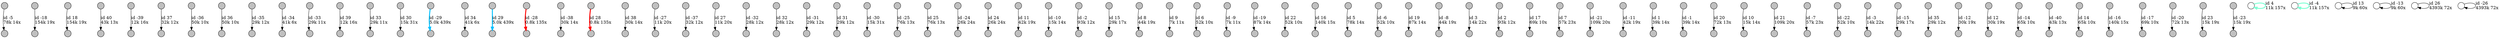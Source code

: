 digraph {
nodesep = 0.5;
node [shape = circle, label = "", height = 0.3];
"0" [style = "filled", fillcolor = "grey"];
"1" [style = "filled", fillcolor = "grey"];
"2" [style = "filled", fillcolor = "grey"];
"3" [style = "filled", fillcolor = "grey"];
"4" [style = "filled", fillcolor = "grey"];
"5" [style = "filled", fillcolor = "grey"];
"6" [style = "filled", fillcolor = "grey"];
"7" [style = "filled", fillcolor = "grey"];
"8" [style = "filled", fillcolor = "grey"];
"9" [style = "filled", fillcolor = "grey"];
"10" [style = "filled", fillcolor = "grey"];
"11" [style = "filled", fillcolor = "grey"];
"12" [style = "filled", fillcolor = "grey"];
"13" [style = "filled", fillcolor = "grey"];
"14" [style = "filled", fillcolor = "grey"];
"15" [style = "filled", fillcolor = "grey"];
"16" [style = "filled", fillcolor = "grey"];
"17" [style = "filled", fillcolor = "grey"];
"18" [style = "filled", fillcolor = "grey"];
"19" [style = "filled", fillcolor = "grey"];
"20" [style = "filled", fillcolor = "grey"];
"21" [style = "filled", fillcolor = "grey"];
"22" [style = "filled", fillcolor = "grey"];
"23" [style = "filled", fillcolor = "grey"];
"24" [style = "filled", fillcolor = "grey"];
"25" [style = "filled", fillcolor = "grey"];
"26" [style = "filled", fillcolor = "grey"];
"27" [style = "filled", fillcolor = "grey"];
"28" [style = "filled", fillcolor = "grey"];
"29" [style = "filled", fillcolor = "grey"];
"30" [style = "filled", fillcolor = "grey"];
"31" [style = "filled", fillcolor = "grey"];
"32" [style = "filled", fillcolor = "grey"];
"33" [style = "filled", fillcolor = "grey"];
"34" [style = "filled", fillcolor = "grey"];
"35" [style = "filled", fillcolor = "grey"];
"36" [style = "filled", fillcolor = "grey"];
"37" [style = "filled", fillcolor = "grey"];
"38" [style = "filled", fillcolor = "grey"];
"39" [style = "filled", fillcolor = "grey"];
"40" [style = "filled", fillcolor = "grey"];
"41" [style = "filled", fillcolor = "grey"];
"42" [style = "filled", fillcolor = "grey"];
"43" [style = "filled", fillcolor = "grey"];
"44" [style = "filled", fillcolor = "grey"];
"45" [style = "filled", fillcolor = "grey"];
"46" [style = "filled", fillcolor = "grey"];
"47" [style = "filled", fillcolor = "grey"];
"48" [style = "filled", fillcolor = "grey"];
"49" [style = "filled", fillcolor = "grey"];
"50" [style = "filled", fillcolor = "grey"];
"51" [style = "filled", fillcolor = "grey"];
"52" [style = "filled", fillcolor = "grey"];
"53" [style = "filled", fillcolor = "grey"];
"54" [style = "filled", fillcolor = "grey"];
"55" [style = "filled", fillcolor = "grey"];
"56" [style = "filled", fillcolor = "grey"];
"57" [style = "filled", fillcolor = "grey"];
"58" [style = "filled", fillcolor = "grey"];
"59" [style = "filled", fillcolor = "grey"];
"60" [style = "filled", fillcolor = "grey"];
"61" [style = "filled", fillcolor = "grey"];
"62" [style = "filled", fillcolor = "grey"];
"63" [style = "filled", fillcolor = "grey"];
"64" [style = "filled", fillcolor = "grey"];
"65" [style = "filled", fillcolor = "grey"];
"66" [style = "filled", fillcolor = "grey"];
"67" [style = "filled", fillcolor = "grey"];
"68" [style = "filled", fillcolor = "grey"];
"69" [style = "filled", fillcolor = "grey"];
"70" [style = "filled", fillcolor = "grey"];
"71" [style = "filled", fillcolor = "grey"];
"72" [style = "filled", fillcolor = "grey"];
"73" [style = "filled", fillcolor = "grey"];
"74" [style = "filled", fillcolor = "grey"];
"75" [style = "filled", fillcolor = "grey"];
"76" [style = "filled", fillcolor = "grey"];
"77" [style = "filled", fillcolor = "grey"];
"78" [style = "filled", fillcolor = "grey"];
"79" [style = "filled", fillcolor = "grey"];
"80" [style = "filled", fillcolor = "grey"];
"81" [style = "filled", fillcolor = "grey"];
"82" [style = "filled", fillcolor = "grey"];
"83" [style = "filled", fillcolor = "grey"];
"84" [style = "filled", fillcolor = "grey"];
"85" [style = "filled", fillcolor = "grey"];
"86" [style = "filled", fillcolor = "grey"];
"87" [style = "filled", fillcolor = "grey"];
"88" [style = "filled", fillcolor = "grey"];
"89" [style = "filled", fillcolor = "grey"];
"90" [style = "filled", fillcolor = "grey"];
"91" [style = "filled", fillcolor = "grey"];
"92" [style = "filled", fillcolor = "grey"];
"93" [style = "filled", fillcolor = "grey"];
"94" [style = "filled", fillcolor = "grey"];
"95" [style = "filled", fillcolor = "grey"];
"96" [style = "filled", fillcolor = "grey"];
"97" [style = "filled", fillcolor = "grey"];
"98" [style = "filled", fillcolor = "grey"];
"99" [style = "filled", fillcolor = "grey"];
"100" [style = "filled", fillcolor = "grey"];
"101" [style = "filled", fillcolor = "grey"];
"102" [style = "filled", fillcolor = "grey"];
"103" [style = "filled", fillcolor = "grey"];
"104" [style = "filled", fillcolor = "grey"];
"105" [style = "filled", fillcolor = "grey"];
"106" [style = "filled", fillcolor = "grey"];
"107" [style = "filled", fillcolor = "grey"];
"108" [style = "filled", fillcolor = "grey"];
"109" [style = "filled", fillcolor = "grey"];
"110" [style = "filled", fillcolor = "grey"];
"111" [style = "filled", fillcolor = "grey"];
"112" [style = "filled", fillcolor = "grey"];
"113" [style = "filled", fillcolor = "grey"];
"114" [style = "filled", fillcolor = "grey"];
"115" [style = "filled", fillcolor = "grey"];
"116" [style = "filled", fillcolor = "grey"];
"117" [style = "filled", fillcolor = "grey"];
"118" [style = "filled", fillcolor = "grey"];
"119" [style = "filled", fillcolor = "grey"];
"120" [style = "filled", fillcolor = "grey"];
"121" [style = "filled", fillcolor = "grey"];
"122" [style = "filled", fillcolor = "grey"];
"123" [style = "filled", fillcolor = "grey"];
"124" [style = "filled", fillcolor = "grey"];
"125" [style = "filled", fillcolor = "grey"];
"126" [style = "filled", fillcolor = "grey"];
"127" [style = "filled", fillcolor = "grey"];
"128" [style = "filled", fillcolor = "grey"];
"129" [style = "filled", fillcolor = "grey"];
"130" [style = "filled", fillcolor = "grey"];
"131" [style = "filled", fillcolor = "grey"];
"132" [style = "filled", fillcolor = "grey"];
"133" [style = "filled", fillcolor = "grey"];
"134" [style = "filled", fillcolor = "grey"];
"135" [style = "filled", fillcolor = "grey"];
"136" [style = "filled", fillcolor = "grey"];
"137" [style = "filled", fillcolor = "grey"];
"138" [style = "filled", fillcolor = "grey"];
"139" [style = "filled", fillcolor = "grey"];
"140" [style = "filled", fillcolor = "grey"];
"141" [style = "filled", fillcolor = "grey"];
"142" [style = "filled", fillcolor = "grey"];
"143" [style = "filled", fillcolor = "grey"];
"144" [style = "filled", fillcolor = "grey"];
"145" [style = "filled", fillcolor = "grey"];
"146" [style = "filled", fillcolor = "grey"];
"147" [style = "filled", fillcolor = "grey"];
"87" -> "95" [label = "id 1\l39k 14x", color = "black"] ;
"100" -> "88" [label = "id -1\l39k 14x", color = "black"] ;
"107" -> "77" [label = "id 2\l93k 12x", color = "black"] ;
"114" -> "57" [label = "id -2\l93k 12x", color = "black"] ;
"106" -> "74" [label = "id 3\l14k 22x", color = "black"] ;
"119" -> "98" [label = "id -3\l14k 22x", color = "black"] ;
"148" -> "148" [label = "id 4\l11k 157x", color = "aquamarine1" , penwidth = 3] ;
"149" -> "149" [label = "id -4\l11k 157x", color = "aquamarine1" , penwidth = 3] ;
"99" -> "70" [label = "id 5\l78k 14x", color = "black"] ;
"0" -> "101" [label = "id -5\l78k 14x", color = "black"] ;
"124" -> "63" [label = "id 6\l52k 10x", color = "black"] ;
"71" -> "92" [label = "id -6\l52k 10x", color = "black"] ;
"79" -> "82" [label = "id 7\l57k 23x", color = "black"] ;
"96" -> "135" [label = "id -7\l57k 23x", color = "black"] ;
"89" -> "60" [label = "id 8\l44k 19x", color = "black"] ;
"73" -> "75" [label = "id -8\l44k 19x", color = "black"] ;
"62" -> "69" [label = "id 9\l7k 11x", color = "black"] ;
"68" -> "64" [label = "id -9\l7k 11x", color = "black"] ;
"91" -> "120" [label = "id 10\l15k 14x", color = "black"] ;
"59" -> "56" [label = "id -10\l15k 14x", color = "black"] ;
"55" -> "102" [label = "id 11\l42k 19x", color = "black"] ;
"86" -> "111" [label = "id -11\l42k 19x", color = "black"] ;
"108" -> "115" [label = "id 12\l30k 19x", color = "black"] ;
"128" -> "105" [label = "id -12\l30k 19x", color = "black"] ;
"150" -> "150" [label = "id 13\l9k 60x", color = "black"] ;
"151" -> "151" [label = "id -13\l9k 60x", color = "black"] ;
"121" -> "125" [label = "id 14\l65k 10x", color = "black"] ;
"126" -> "109" [label = "id -14\l65k 10x", color = "black"] ;
"58" -> "129" [label = "id 15\l29k 17x", color = "black"] ;
"103" -> "118" [label = "id -15\l29k 17x", color = "black"] ;
"81" -> "67" [label = "id 16\l140k 15x", color = "black"] ;
"136" -> "130" [label = "id -16\l140k 15x", color = "black"] ;
"142" -> "78" [label = "id 17\l69k 10x", color = "black"] ;
"145" -> "131" [label = "id -17\l69k 10x", color = "black"] ;
"2" -> "132" [label = "id 18\l154k 19x", color = "black"] ;
"76" -> "1" [label = "id -18\l154k 19x", color = "black"] ;
"72" -> "93" [label = "id 19\l87k 14x", color = "black"] ;
"65" -> "80" [label = "id -19\l87k 14x", color = "black"] ;
"90" -> "134" [label = "id 20\l72k 13x", color = "black"] ;
"139" -> "141" [label = "id -20\l72k 13x", color = "black"] ;
"94" -> "112" [label = "id 21\l109k 20x", color = "black"] ;
"84" -> "116" [label = "id -21\l109k 20x", color = "black"] ;
"66" -> "83" [label = "id 22\l52k 10x", color = "black"] ;
"97" -> "137" [label = "id -22\l52k 10x", color = "black"] ;
"140" -> "143" [label = "id 23\l15k 19x", color = "black"] ;
"144" -> "146" [label = "id -23\l15k 19x", color = "black"] ;
"147" -> "54" [label = "id 24\l26k 24x", color = "black"] ;
"53" -> "51" [label = "id -24\l26k 24x", color = "black"] ;
"50" -> "48" [label = "id 25\l76k 13x", color = "black"] ;
"47" -> "44" [label = "id -25\l76k 13x", color = "black"] ;
"152" -> "152" [label = "id 26\l4393k 72x", color = "black"] ;
"153" -> "153" [label = "id -26\l4393k 72x", color = "black"] ;
"27" -> "39" [label = "id 27\l11k 20x", color = "black"] ;
"25" -> "35" [label = "id -27\l11k 20x", color = "black"] ;
"23" -> "31" [label = "id 28\l0.8k 135x", color = "red" , penwidth = 3] ;
"21" -> "133" [label = "id -28\l0.8k 135x", color = "red" , penwidth = 3] ;
"138" -> "19" [label = "id 29\l5.0k 439x", color = "deepskyblue1" , penwidth = 3] ;
"123" -> "16" [label = "id -29\l5.0k 439x", color = "deepskyblue1" , penwidth = 3] ;
"15" -> "85" [label = "id 30\l15k 31x", color = "black"] ;
"46" -> "43" [label = "id -30\l15k 31x", color = "black"] ;
"42" -> "40" [label = "id 31\l29k 12x", color = "black"] ;
"38" -> "36" [label = "id -31\l29k 12x", color = "black"] ;
"34" -> "32" [label = "id 32\l28k 12x", color = "black"] ;
"30" -> "28" [label = "id -32\l28k 12x", color = "black"] ;
"14" -> "61" [label = "id 33\l29k 11x", color = "black"] ;
"12" -> "10" [label = "id -33\l29k 11x", color = "black"] ;
"18" -> "113" [label = "id 34\l41k 6x", color = "black"] ;
"127" -> "9" [label = "id -34\l41k 6x", color = "black"] ;
"104" -> "117" [label = "id 35\l29k 12x", color = "black"] ;
"8" -> "52" [label = "id -35\l29k 12x", color = "black"] ;
"7" -> "49" [label = "id 36\l50k 10x", color = "black"] ;
"6" -> "45" [label = "id -36\l50k 10x", color = "black"] ;
"5" -> "41" [label = "id 37\l32k 12x", color = "black"] ;
"26" -> "37" [label = "id -37\l32k 12x", color = "black"] ;
"24" -> "33" [label = "id 38\l30k 14x", color = "black"] ;
"22" -> "29" [label = "id -38\l30k 14x", color = "black"] ;
"20" -> "13" [label = "id 39\l12k 16x", color = "black"] ;
"4" -> "11" [label = "id -39\l12k 16x", color = "black"] ;
"3" -> "17" [label = "id 40\l43k 13x", color = "black"] ;
"122" -> "110" [label = "id -40\l43k 13x", color = "black"] ;
}
